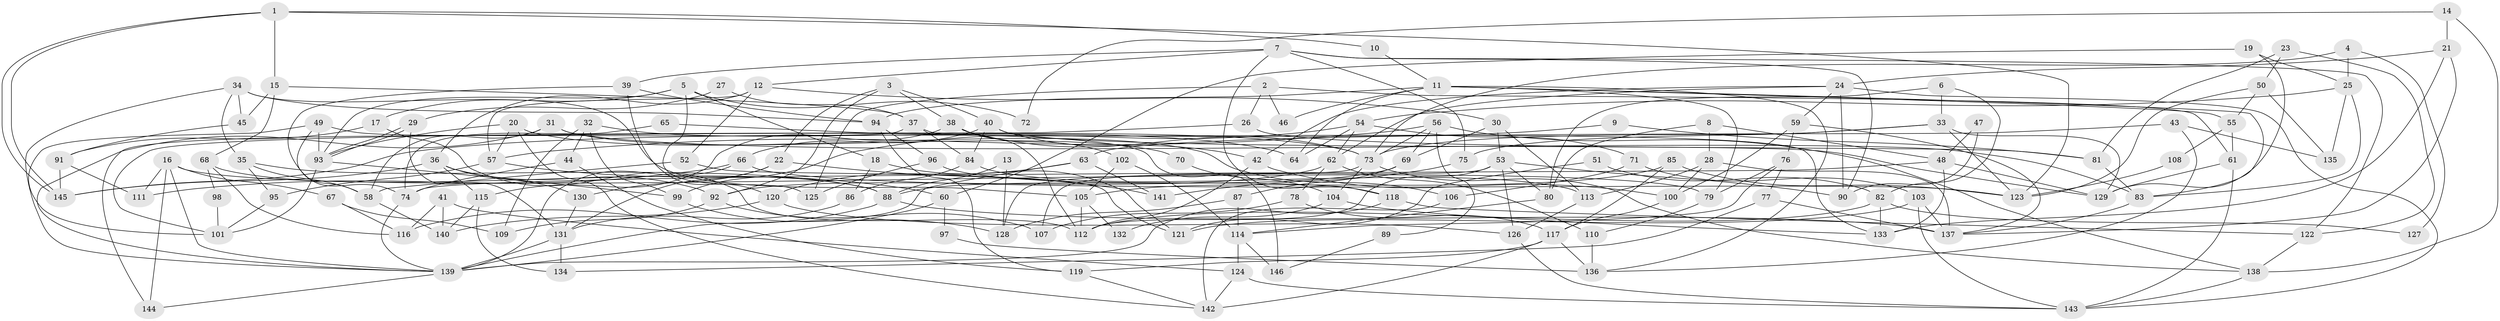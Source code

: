 // coarse degree distribution, {4: 0.23529411764705882, 3: 0.1568627450980392, 5: 0.18627450980392157, 6: 0.1568627450980392, 2: 0.10784313725490197, 8: 0.0784313725490196, 7: 0.058823529411764705, 12: 0.00980392156862745, 9: 0.00980392156862745}
// Generated by graph-tools (version 1.1) at 2025/52/02/27/25 19:52:05]
// undirected, 146 vertices, 292 edges
graph export_dot {
graph [start="1"]
  node [color=gray90,style=filled];
  1;
  2;
  3;
  4;
  5;
  6;
  7;
  8;
  9;
  10;
  11;
  12;
  13;
  14;
  15;
  16;
  17;
  18;
  19;
  20;
  21;
  22;
  23;
  24;
  25;
  26;
  27;
  28;
  29;
  30;
  31;
  32;
  33;
  34;
  35;
  36;
  37;
  38;
  39;
  40;
  41;
  42;
  43;
  44;
  45;
  46;
  47;
  48;
  49;
  50;
  51;
  52;
  53;
  54;
  55;
  56;
  57;
  58;
  59;
  60;
  61;
  62;
  63;
  64;
  65;
  66;
  67;
  68;
  69;
  70;
  71;
  72;
  73;
  74;
  75;
  76;
  77;
  78;
  79;
  80;
  81;
  82;
  83;
  84;
  85;
  86;
  87;
  88;
  89;
  90;
  91;
  92;
  93;
  94;
  95;
  96;
  97;
  98;
  99;
  100;
  101;
  102;
  103;
  104;
  105;
  106;
  107;
  108;
  109;
  110;
  111;
  112;
  113;
  114;
  115;
  116;
  117;
  118;
  119;
  120;
  121;
  122;
  123;
  124;
  125;
  126;
  127;
  128;
  129;
  130;
  131;
  132;
  133;
  134;
  135;
  136;
  137;
  138;
  139;
  140;
  141;
  142;
  143;
  144;
  145;
  146;
  1 -- 145;
  1 -- 145;
  1 -- 123;
  1 -- 10;
  1 -- 15;
  2 -- 61;
  2 -- 125;
  2 -- 26;
  2 -- 46;
  3 -- 38;
  3 -- 40;
  3 -- 22;
  3 -- 92;
  4 -- 25;
  4 -- 73;
  4 -- 127;
  5 -- 93;
  5 -- 17;
  5 -- 18;
  5 -- 72;
  5 -- 125;
  6 -- 80;
  6 -- 33;
  6 -- 82;
  7 -- 90;
  7 -- 12;
  7 -- 39;
  7 -- 75;
  7 -- 118;
  7 -- 122;
  8 -- 48;
  8 -- 28;
  8 -- 80;
  9 -- 81;
  9 -- 145;
  10 -- 11;
  11 -- 136;
  11 -- 55;
  11 -- 46;
  11 -- 64;
  11 -- 79;
  11 -- 83;
  11 -- 94;
  12 -- 57;
  12 -- 30;
  12 -- 36;
  12 -- 52;
  13 -- 88;
  13 -- 128;
  14 -- 21;
  14 -- 138;
  14 -- 72;
  15 -- 68;
  15 -- 37;
  15 -- 45;
  16 -- 139;
  16 -- 144;
  16 -- 67;
  16 -- 79;
  16 -- 111;
  17 -- 91;
  17 -- 112;
  18 -- 86;
  18 -- 121;
  19 -- 25;
  19 -- 129;
  19 -- 60;
  20 -- 93;
  20 -- 57;
  20 -- 106;
  20 -- 142;
  21 -- 133;
  21 -- 24;
  21 -- 137;
  22 -- 131;
  22 -- 130;
  22 -- 141;
  23 -- 122;
  23 -- 81;
  23 -- 50;
  24 -- 62;
  24 -- 143;
  24 -- 42;
  24 -- 59;
  24 -- 90;
  25 -- 83;
  25 -- 54;
  25 -- 135;
  26 -- 101;
  26 -- 81;
  27 -- 29;
  27 -- 37;
  28 -- 113;
  28 -- 100;
  28 -- 137;
  29 -- 131;
  29 -- 93;
  29 -- 93;
  30 -- 53;
  30 -- 69;
  30 -- 113;
  31 -- 83;
  31 -- 139;
  31 -- 58;
  31 -- 70;
  32 -- 109;
  32 -- 64;
  32 -- 44;
  32 -- 99;
  33 -- 129;
  33 -- 73;
  33 -- 75;
  33 -- 123;
  34 -- 94;
  34 -- 105;
  34 -- 35;
  34 -- 45;
  34 -- 139;
  35 -- 58;
  35 -- 88;
  35 -- 95;
  36 -- 145;
  36 -- 92;
  36 -- 115;
  36 -- 130;
  37 -- 84;
  37 -- 133;
  37 -- 144;
  38 -- 115;
  38 -- 112;
  38 -- 73;
  38 -- 102;
  39 -- 94;
  39 -- 74;
  39 -- 120;
  40 -- 66;
  40 -- 42;
  40 -- 84;
  40 -- 129;
  41 -- 140;
  41 -- 124;
  41 -- 116;
  42 -- 112;
  42 -- 100;
  43 -- 63;
  43 -- 136;
  43 -- 135;
  44 -- 74;
  44 -- 119;
  45 -- 91;
  47 -- 48;
  47 -- 90;
  48 -- 74;
  48 -- 133;
  48 -- 129;
  49 -- 93;
  49 -- 58;
  49 -- 101;
  49 -- 146;
  50 -- 135;
  50 -- 55;
  50 -- 123;
  51 -- 82;
  51 -- 121;
  52 -- 58;
  52 -- 121;
  53 -- 107;
  53 -- 126;
  53 -- 80;
  53 -- 90;
  53 -- 112;
  54 -- 71;
  54 -- 99;
  54 -- 62;
  54 -- 64;
  55 -- 61;
  55 -- 108;
  56 -- 69;
  56 -- 73;
  56 -- 57;
  56 -- 89;
  56 -- 138;
  57 -- 60;
  57 -- 95;
  58 -- 140;
  59 -- 137;
  59 -- 76;
  59 -- 100;
  60 -- 139;
  60 -- 97;
  61 -- 143;
  61 -- 129;
  62 -- 92;
  62 -- 78;
  62 -- 110;
  63 -- 139;
  63 -- 141;
  63 -- 120;
  65 -- 74;
  65 -- 73;
  66 -- 139;
  66 -- 123;
  66 -- 111;
  67 -- 116;
  67 -- 109;
  68 -- 116;
  68 -- 88;
  68 -- 98;
  69 -- 87;
  69 -- 88;
  70 -- 104;
  71 -- 103;
  71 -- 106;
  73 -- 138;
  73 -- 104;
  73 -- 128;
  74 -- 139;
  75 -- 141;
  76 -- 79;
  76 -- 77;
  76 -- 114;
  77 -- 137;
  77 -- 134;
  78 -- 117;
  78 -- 107;
  79 -- 110;
  80 -- 114;
  81 -- 83;
  82 -- 112;
  82 -- 127;
  82 -- 133;
  83 -- 137;
  84 -- 113;
  84 -- 86;
  85 -- 117;
  85 -- 123;
  85 -- 105;
  86 -- 131;
  87 -- 128;
  87 -- 114;
  88 -- 137;
  88 -- 116;
  89 -- 146;
  91 -- 111;
  91 -- 145;
  92 -- 107;
  92 -- 109;
  93 -- 101;
  93 -- 99;
  94 -- 119;
  94 -- 96;
  95 -- 101;
  96 -- 118;
  96 -- 125;
  97 -- 136;
  98 -- 101;
  99 -- 128;
  100 -- 117;
  102 -- 114;
  102 -- 105;
  103 -- 137;
  103 -- 121;
  103 -- 143;
  104 -- 133;
  104 -- 132;
  105 -- 112;
  105 -- 132;
  106 -- 142;
  108 -- 123;
  110 -- 136;
  113 -- 126;
  114 -- 124;
  114 -- 146;
  115 -- 134;
  115 -- 140;
  117 -- 119;
  117 -- 136;
  117 -- 142;
  118 -- 122;
  118 -- 139;
  119 -- 142;
  120 -- 126;
  120 -- 140;
  122 -- 138;
  124 -- 142;
  124 -- 143;
  126 -- 143;
  130 -- 131;
  131 -- 139;
  131 -- 134;
  138 -- 143;
  139 -- 144;
}
